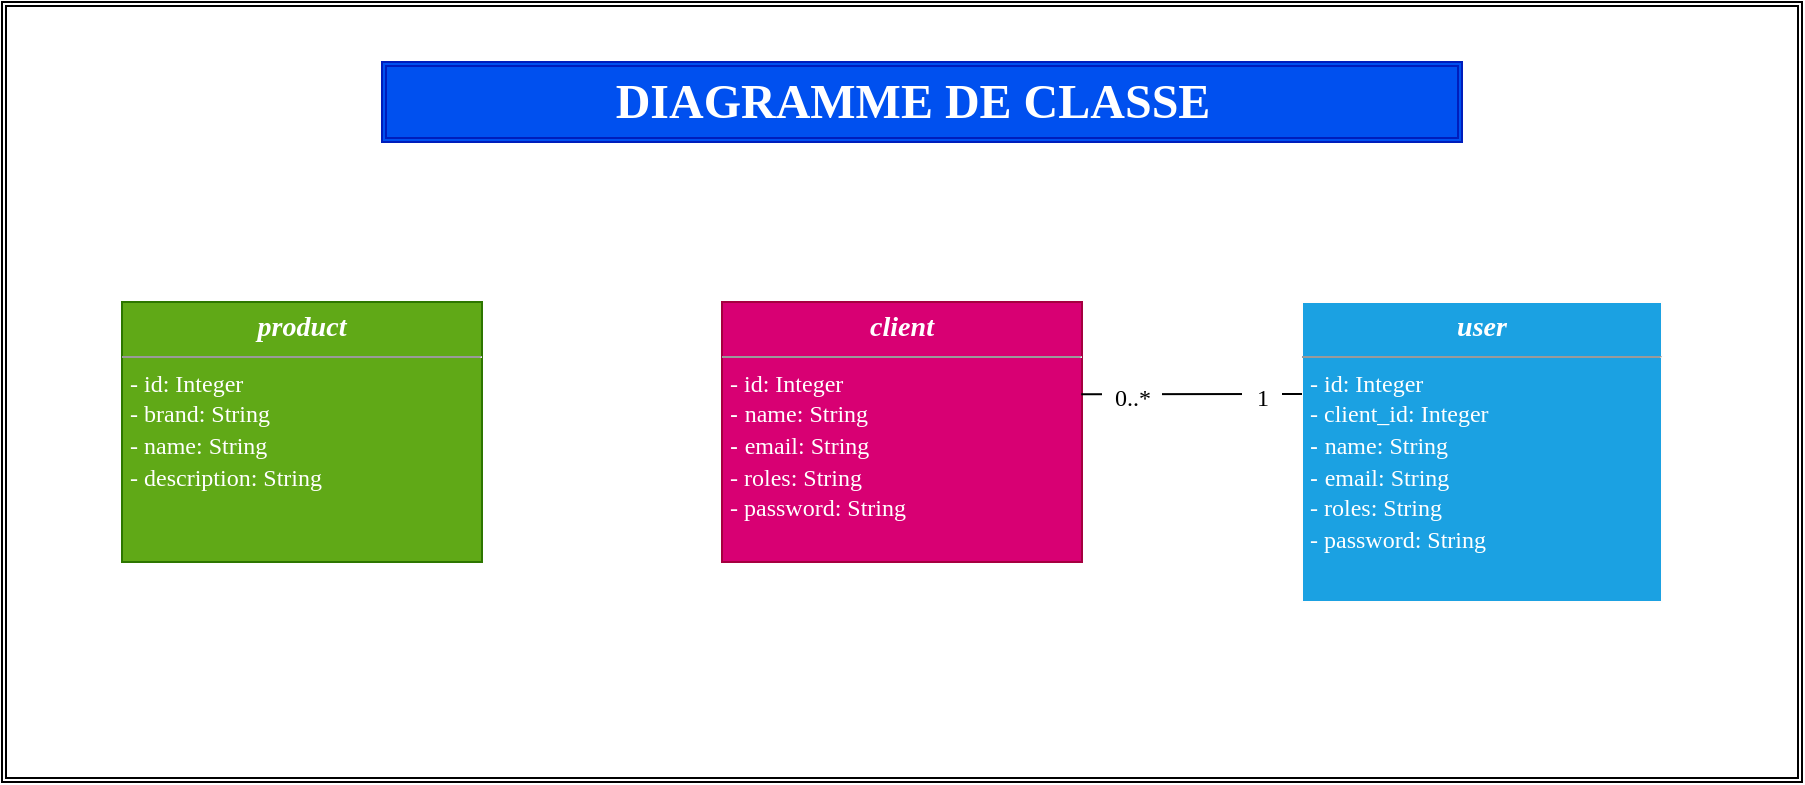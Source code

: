 <mxfile version="20.7.4" type="device"><diagram id="2Hx48w--9DX4PWKW57eI" name="Page-1"><mxGraphModel dx="1371" dy="738" grid="1" gridSize="10" guides="1" tooltips="1" connect="1" arrows="1" fold="1" page="1" pageScale="1" pageWidth="1169" pageHeight="1654" math="0" shadow="0"><root><mxCell id="0"/><mxCell id="1" parent="0"/><mxCell id="0vgWS_4HUAydja6zaV8l-235" value="" style="shape=ext;double=1;rounded=0;whiteSpace=wrap;html=1;strokeWidth=1;fontFamily=Verdana;fontSize=15;movable=1;resizable=1;rotatable=1;deletable=1;editable=1;connectable=1;" parent="1" vertex="1"><mxGeometry x="130" y="60" width="900" height="390" as="geometry"/></mxCell><mxCell id="0vgWS_4HUAydja6zaV8l-14" value="&lt;h3 style=&quot;margin:0px;margin-top:4px;text-align:center;&quot;&gt;&lt;font face=&quot;Verdana&quot;&gt;&lt;i&gt;product&lt;/i&gt;&lt;/font&gt;&lt;/h3&gt;&lt;hr size=&quot;1&quot;&gt;&lt;p style=&quot;margin: 0px 0px 0px 4px; line-height: 130%;&quot;&gt;&lt;span style=&quot;font-family: Verdana;&quot;&gt;&lt;i&gt;-&amp;nbsp;&lt;/i&gt;id: Integer&lt;/span&gt;&lt;br style=&quot;border-color: var(--border-color); font-family: Verdana;&quot;&gt;&lt;span style=&quot;font-family: Verdana;&quot;&gt;- brand: String&lt;/span&gt;&lt;br style=&quot;border-color: var(--border-color); font-family: Verdana;&quot;&gt;&lt;span style=&quot;font-family: Verdana;&quot;&gt;- name: String&lt;/span&gt;&lt;/p&gt;&lt;p style=&quot;margin: 0px 0px 0px 4px; line-height: 130%;&quot;&gt;&lt;span style=&quot;font-family: Verdana; background-color: initial;&quot;&gt;- description: String&lt;/span&gt;&lt;br style=&quot;border-color: var(--border-color); font-family: Verdana;&quot;&gt;&lt;/p&gt;" style="verticalAlign=top;align=left;overflow=fill;fontSize=12;fontFamily=Helvetica;html=1;fillColor=#60a917;strokeColor=#2D7600;fontColor=#ffffff;" parent="1" vertex="1"><mxGeometry x="190" y="210" width="180" height="130" as="geometry"/></mxCell><mxCell id="0vgWS_4HUAydja6zaV8l-15" value="&lt;h3 style=&quot;margin:0px;margin-top:4px;text-align:center;&quot;&gt;&lt;font face=&quot;Verdana&quot;&gt;&lt;i&gt;user&lt;/i&gt;&lt;/font&gt;&lt;/h3&gt;&lt;hr size=&quot;1&quot;&gt;&lt;p style=&quot;border-color: var(--border-color); margin: 0px 0px 0px 4px; line-height: 15.6px;&quot;&gt;&lt;span style=&quot;border-color: var(--border-color); font-family: Verdana;&quot;&gt;- id: Integer&lt;/span&gt;&lt;/p&gt;&lt;p style=&quot;border-color: var(--border-color); margin: 0px 0px 0px 4px; line-height: 15.6px;&quot;&gt;&lt;span style=&quot;border-color: var(--border-color); font-family: Verdana;&quot;&gt;- client_id: Integer&lt;br&gt;&lt;/span&gt;&lt;/p&gt;&lt;p style=&quot;border-color: var(--border-color); margin: 0px 0px 0px 4px; line-height: 15.6px;&quot;&gt;&lt;span style=&quot;border-color: var(--border-color); font-family: Verdana;&quot;&gt;&lt;/span&gt;&lt;/p&gt;&lt;p style=&quot;border-color: var(--border-color); margin: 0px 0px 0px 4px; line-height: 15.6px;&quot;&gt;-&amp;nbsp;&lt;font style=&quot;border-color: var(--border-color);&quot; face=&quot;Verdana&quot;&gt;name&lt;/font&gt;&lt;span style=&quot;border-color: var(--border-color); font-family: Verdana;&quot;&gt;:&amp;nbsp;&lt;/span&gt;&lt;span style=&quot;border-color: var(--border-color); font-family: Verdana;&quot;&gt;String&lt;/span&gt;&lt;/p&gt;&lt;p style=&quot;border-color: var(--border-color); margin: 0px 0px 0px 4px; line-height: 15.6px;&quot;&gt;-&amp;nbsp;&lt;font style=&quot;border-color: var(--border-color);&quot; face=&quot;Verdana&quot;&gt;email&lt;/font&gt;&lt;span style=&quot;border-color: var(--border-color); font-family: Verdana;&quot;&gt;:&amp;nbsp;&lt;/span&gt;&lt;span style=&quot;border-color: var(--border-color); font-family: Verdana;&quot;&gt;String&lt;/span&gt;&lt;/p&gt;&lt;p style=&quot;border-color: var(--border-color); margin: 0px 0px 0px 4px; line-height: 15.6px;&quot;&gt;&lt;span style=&quot;border-color: var(--border-color); font-family: Verdana;&quot;&gt;- roles: String&lt;/span&gt;&lt;/p&gt;&lt;p style=&quot;border-color: var(--border-color); margin: 0px 0px 0px 4px; line-height: 15.6px;&quot;&gt;&lt;span style=&quot;border-color: var(--border-color); font-family: Verdana; background-color: initial;&quot;&gt;-&amp;nbsp;&lt;/span&gt;&lt;span style=&quot;border-color: var(--border-color); font-family: Verdana;&quot;&gt;password&lt;/span&gt;&lt;span style=&quot;border-color: var(--border-color); font-family: Verdana; background-color: initial;&quot;&gt;: String&lt;/span&gt;&lt;/p&gt;&lt;p style=&quot;margin:0px;margin-left:4px;&quot;&gt;&lt;br&gt;&lt;/p&gt;" style="verticalAlign=top;align=left;overflow=fill;fontSize=12;fontFamily=Helvetica;html=1;fillColor=#1ba1e2;strokeColor=#FFFDFC;fontColor=#ffffff;imageAspect=1;resizable=1;" parent="1" vertex="1"><mxGeometry x="780" y="210" width="180" height="150" as="geometry"/></mxCell><mxCell id="0vgWS_4HUAydja6zaV8l-28" value="&lt;h3 style=&quot;margin:0px;margin-top:4px;text-align:center;&quot;&gt;&lt;span style=&quot;font-family: Verdana; font-size: 14.04px; font-style: italic;&quot;&gt;client&lt;/span&gt;&lt;/h3&gt;&lt;hr size=&quot;1&quot;&gt;&lt;p style=&quot;margin: 0px 0px 0px 4px; line-height: 130%;&quot;&gt;&lt;span style=&quot;border-color: var(--border-color); font-family: Verdana;&quot;&gt;- id: Integer&lt;/span&gt;&lt;/p&gt;&lt;p style=&quot;margin: 0px 0px 0px 4px; line-height: 130%;&quot;&gt;&lt;span style=&quot;border-color: var(--border-color); font-family: Verdana;&quot;&gt;&lt;/span&gt;&lt;/p&gt;&lt;p style=&quot;border-color: var(--border-color); margin: 0px 0px 0px 4px; line-height: 15.6px;&quot;&gt;-&amp;nbsp;&lt;font style=&quot;border-color: var(--border-color);&quot; face=&quot;Verdana&quot;&gt;name&lt;/font&gt;&lt;span style=&quot;border-color: var(--border-color); font-family: Verdana;&quot;&gt;:&amp;nbsp;&lt;/span&gt;&lt;span style=&quot;border-color: var(--border-color); font-family: Verdana;&quot;&gt;String&lt;/span&gt;&lt;/p&gt;&lt;p style=&quot;margin: 0px 0px 0px 4px; line-height: 130%;&quot;&gt;-&amp;nbsp;&lt;font face=&quot;Verdana&quot;&gt;email&lt;/font&gt;&lt;span style=&quot;font-family: Verdana;&quot;&gt;:&amp;nbsp;&lt;/span&gt;&lt;span style=&quot;font-family: Verdana;&quot;&gt;String&lt;/span&gt;&lt;/p&gt;&lt;p style=&quot;margin: 0px 0px 0px 4px; line-height: 130%;&quot;&gt;&lt;span style=&quot;border-color: var(--border-color); font-family: Verdana;&quot;&gt;- roles: String&lt;/span&gt;&lt;/p&gt;&lt;p style=&quot;margin: 0px 0px 0px 4px; line-height: 130%;&quot;&gt;&lt;span style=&quot;font-family: Verdana; background-color: initial;&quot;&gt;-&amp;nbsp;&lt;/span&gt;&lt;span style=&quot;font-family: Verdana;&quot;&gt;password&lt;/span&gt;&lt;span style=&quot;font-family: Verdana; background-color: initial;&quot;&gt;: String&lt;/span&gt;&lt;/p&gt;&lt;p style=&quot;margin: 0px 0px 0px 4px; line-height: 130%;&quot;&gt;&lt;br&gt;&lt;/p&gt;" style="verticalAlign=top;align=left;overflow=fill;fontSize=12;fontFamily=Helvetica;html=1;fillColor=#d80073;strokeColor=#A50040;fontColor=#ffffff;" parent="1" vertex="1"><mxGeometry x="490" y="210" width="180" height="130" as="geometry"/></mxCell><mxCell id="0vgWS_4HUAydja6zaV8l-241" value="" style="shape=ext;double=1;rounded=0;whiteSpace=wrap;html=1;strokeWidth=1;fontFamily=Verdana;fontSize=15;fillColor=#0050ef;fontColor=#ffffff;strokeColor=#001DBC;" parent="1" vertex="1"><mxGeometry x="320" y="90" width="540" height="40" as="geometry"/></mxCell><mxCell id="0vgWS_4HUAydja6zaV8l-238" value="&lt;font color=&quot;#ffffff&quot;&gt;DIAGRAMME DE CLASSE&lt;/font&gt;" style="text;strokeColor=none;fillColor=none;html=1;fontSize=24;fontStyle=1;verticalAlign=middle;align=center;strokeWidth=1;fontFamily=Verdana;" parent="1" vertex="1"><mxGeometry x="535" y="90" width="100" height="40" as="geometry"/></mxCell><mxCell id="N9wv6Du6FmHX1qcoZKvT-4" value="" style="endArrow=none;html=1;rounded=0;exitX=0.998;exitY=0.355;exitDx=0;exitDy=0;exitPerimeter=0;" parent="1" source="0vgWS_4HUAydja6zaV8l-28" edge="1"><mxGeometry width="50" height="50" relative="1" as="geometry"><mxPoint x="680" y="256" as="sourcePoint"/><mxPoint x="780" y="256" as="targetPoint"/></mxGeometry></mxCell><mxCell id="0vgWS_4HUAydja6zaV8l-41" value="&lt;p style=&quot;line-height: 0%;&quot;&gt;&lt;font style=&quot;font-weight: normal; font-size: 12px;&quot;&gt;1&lt;/font&gt;&lt;/p&gt;" style="text;strokeColor=none;fillColor=default;html=1;fontSize=24;fontStyle=1;verticalAlign=middle;align=center;fontFamily=Verdana;spacing=0;horizontal=1;" parent="1" vertex="1"><mxGeometry x="750" y="243.5" width="20" height="23" as="geometry"/></mxCell><mxCell id="0vgWS_4HUAydja6zaV8l-42" value="&lt;p style=&quot;line-height: 0%;&quot;&gt;&lt;font style=&quot;font-weight: normal; font-size: 12px;&quot;&gt;0..*&lt;/font&gt;&lt;/p&gt;" style="text;strokeColor=none;fillColor=default;html=1;fontSize=24;fontStyle=1;verticalAlign=middle;align=center;fontFamily=Verdana;spacing=0;horizontal=1;" parent="1" vertex="1"><mxGeometry x="680" y="243.5" width="30" height="23" as="geometry"/></mxCell></root></mxGraphModel></diagram></mxfile>